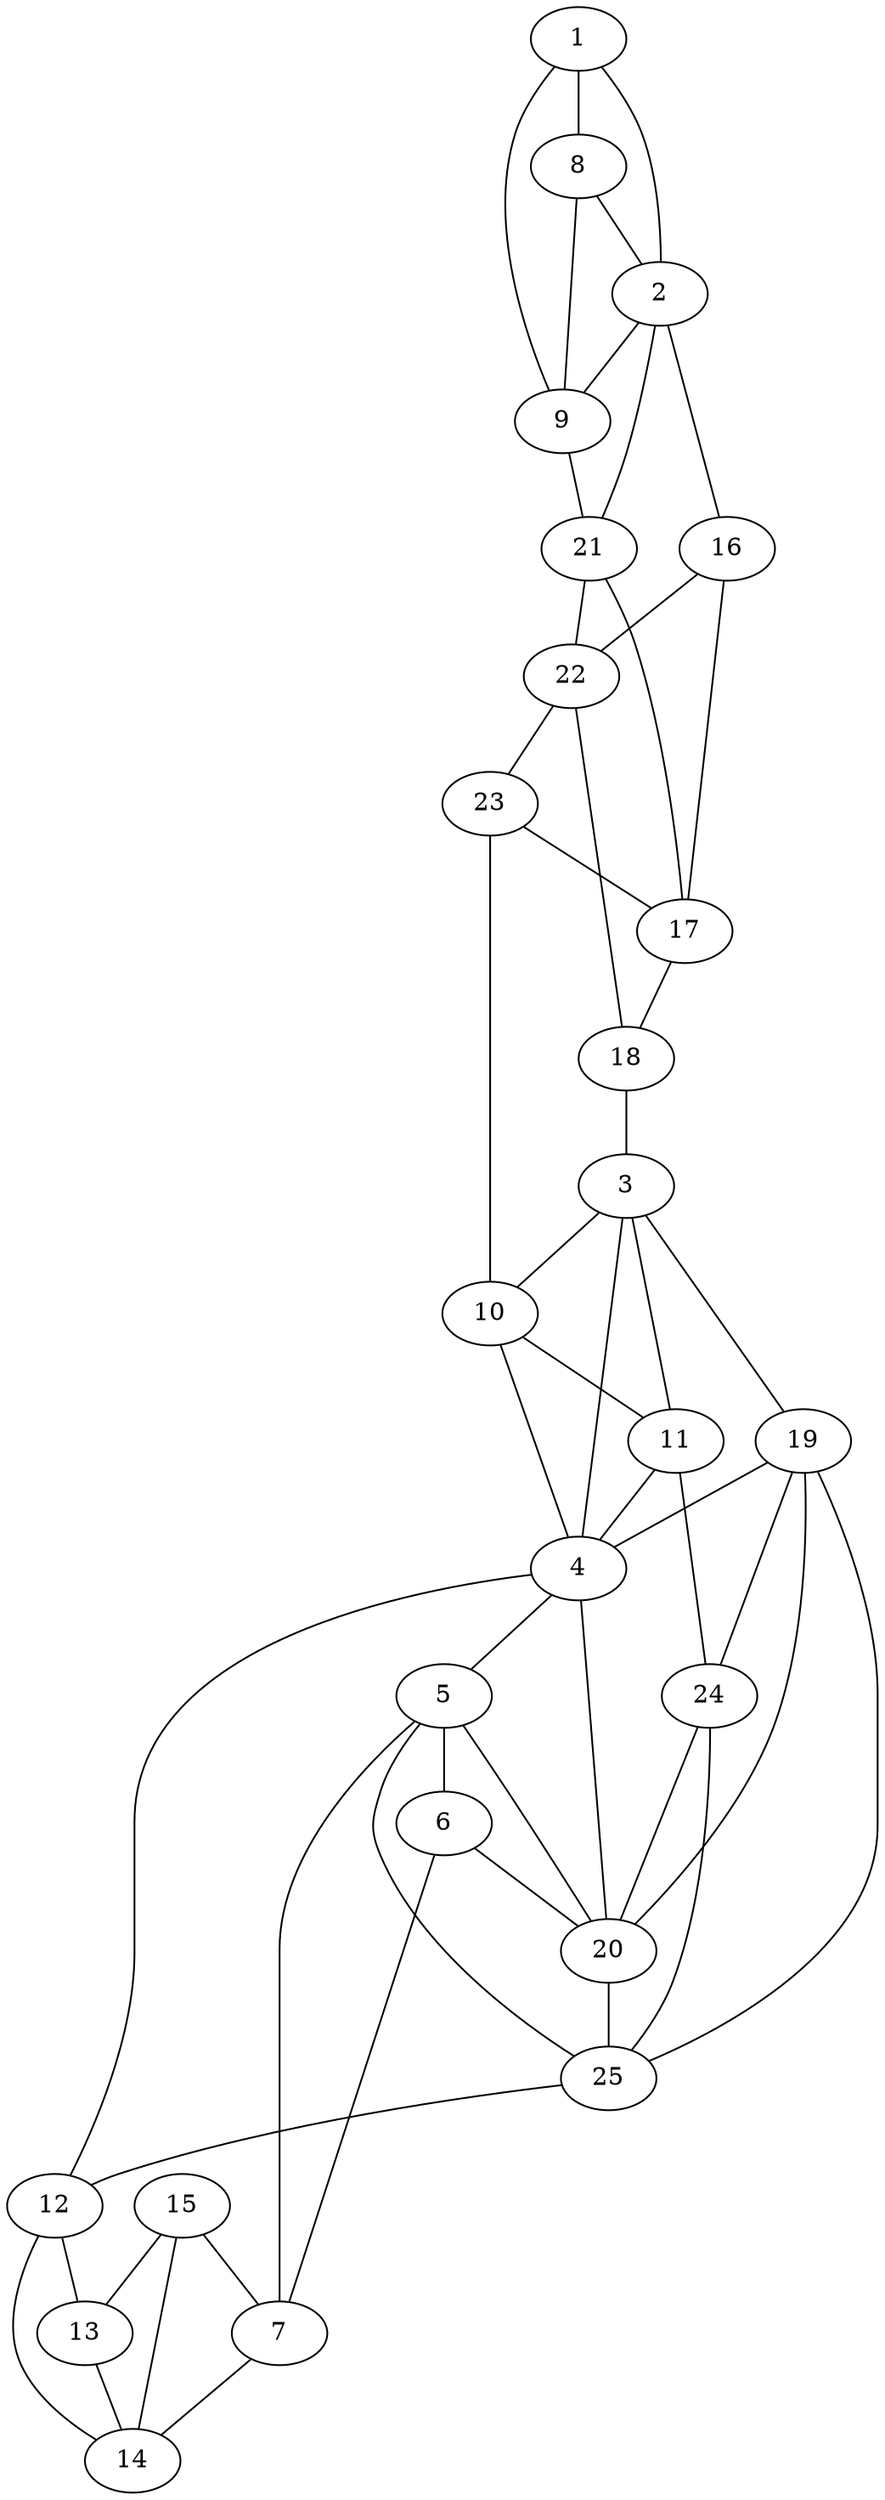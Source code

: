 graph pdb1az3 {
	1	 [aaLength=6,
		sequence=RSDLIN,
		type=0];
	2	 [aaLength=17,
		sequence=FELFSRPIINKIAEKHG,
		type=0];
	1 -- 2	 [distance0="41.70657",
		frequency=1,
		type0=1];
	8	 [aaLength=10,
		sequence=RSDLINALYD,
		type=0];
	1 -- 8	 [distance0="48.48735",
		frequency=1,
		type0=2];
	9	 [aaLength=21,
		sequence=LSTIFELFSRPIINKIAEKHG,
		type=0];
	1 -- 9	 [distance0="52.16637",
		frequency=1,
		type0=3];
	2 -- 9	 [distance0="28.71597",
		frequency=1,
		type0=1];
	21	 [aaLength=4,
		sequence=IVEE,
		type=1];
	2 -- 21	 [distance0="49.5079",
		frequency=1,
		type0=3];
	16	 [aaLength=4,
		sequence=VEEP,
		type=1];
	2 -- 16	 [distance0="2.0",
		frequency=1,
		type0=4];
	3	 [aaLength=3,
		sequence=DQY,
		type=0];
	4	 [aaLength=6,
		sequence=NELNEI,
		type=0];
	3 -- 4	 [distance0="30.69696",
		frequency=1,
		type0=1];
	10	 [aaLength=4,
		sequence=IRNN,
		type=0];
	3 -- 10	 [distance0="39.96722",
		frequency=1,
		type0=2];
	19	 [aaLength=12,
		sequence=IAHWIIGYVYTR,
		type=1];
	3 -- 19	 [distance0="42.6557",
		distance1="0.0",
		frequency=2,
		type0=3,
		type1=5];
	5	 [aaLength=4,
		sequence=WVIA,
		type=0];
	4 -- 5	 [distance0="26.7667",
		frequency=1,
		type0=1];
	12	 [aaLength=3,
		sequence=VIA,
		type=0];
	4 -- 12	 [distance0="36.7963",
		frequency=1,
		type0=3];
	20	 [aaLength=6,
		sequence=VFLQDK,
		type=1];
	4 -- 20	 [distance0="8.0",
		frequency=1,
		type0=4];
	6	 [aaLength=6,
		sequence=KDFVEG,
		type=0];
	5 -- 6	 [distance0="24.14577",
		distance1="19.0",
		frequency=2,
		type0=1,
		type1=4];
	7	 [aaLength=7,
		sequence=DEFLDYW,
		type=0];
	6 -- 7	 [distance0="14.09984",
		distance1="7.0",
		frequency=2,
		type0=1,
		type1=4];
	6 -- 20	 [distance0="39.04554",
		frequency=1,
		type0=3];
	7 -- 5	 [distance0="36.15631",
		frequency=1,
		type0=2];
	14	 [aaLength=9,
		sequence=DEFLDYWRN,
		type=0];
	7 -- 14	 [distance0="44.66208",
		frequency=1,
		type0=3];
	8 -- 2	 [distance0="55.25571",
		frequency=1,
		type0=3];
	8 -- 9	 [distance0="37.92053",
		distance1="26.0",
		frequency=2,
		type0=1,
		type1=4];
	9 -- 21	 [distance0="1.0",
		frequency=1,
		type0=4];
	10 -- 4	 [distance0="47.55065",
		frequency=1,
		type0=3];
	11	 [aaLength=3,
		sequence=DQY,
		type=0];
	10 -- 11	 [distance0="13.77708",
		distance1="8.0",
		frequency=2,
		type0=1,
		type1=4];
	11 -- 3	 [distance0="44.31488",
		frequency=1,
		type0=3];
	11 -- 4	 [distance0="42.58528",
		frequency=1,
		type0=2];
	24	 [aaLength=12,
		sequence=IAHWIIGYVYTR,
		type=1];
	11 -- 24	 [distance0="0.0",
		frequency=1,
		type0=5];
	13	 [aaLength=5,
		sequence=KDFVE,
		type=0];
	12 -- 13	 [distance0="24.17424",
		distance1="19.0",
		frequency=2,
		type0=1,
		type1=4];
	12 -- 14	 [distance0="36.0678",
		frequency=1,
		type0=2];
	13 -- 14	 [distance0="22.67146",
		distance1="8.0",
		frequency=2,
		type0=1,
		type1=4];
	15	 [aaLength=7,
		sequence=SEYRNWI,
		type=0];
	15 -- 7	 [distance0="54.49567",
		frequency=1,
		type0=3];
	15 -- 13	 [distance0="39.03352",
		frequency=1,
		type0=2];
	15 -- 14	 [distance0="25.10627",
		frequency=1,
		type0=1];
	17	 [aaLength=4,
		sequence=TLYK,
		type=1];
	16 -- 17	 [distance0="13.0",
		distance1="9.0",
		frequency=2,
		type0=2,
		type1=4];
	22	 [aaLength=5,
		sequence=TLYKP,
		type=1];
	16 -- 22	 [distance0="13.0",
		frequency=1,
		type0=3];
	18	 [aaLength=11,
		sequence=IAIDIKTTYTN,
		type=1];
	17 -- 18	 [distance0="11.0",
		distance1="7.0",
		frequency=2,
		type0=2,
		type1=4];
	18 -- 3	 [distance0="28.0",
		frequency=1,
		type0=4];
	19 -- 4	 [distance0="13.0",
		frequency=1,
		type0=4];
	19 -- 20	 [distance0="39.0",
		frequency=1,
		type0=3];
	19 -- 24	 [distance0="0.0",
		frequency=1,
		type0=1];
	25	 [aaLength=7,
		sequence=KVFLQDK,
		type=1];
	19 -- 25	 [distance0="38.0",
		frequency=1,
		type0=2];
	20 -- 5	 [distance0="33.34281",
		distance1="0.0",
		frequency=2,
		type0=2,
		type1=5];
	20 -- 25	 [distance0="1.0",
		frequency=1,
		type0=1];
	21 -- 17	 [distance0="14.0",
		frequency=1,
		type0=2];
	21 -- 22	 [distance0="14.0",
		distance1="10.0",
		frequency=2,
		type0=3,
		type1=4];
	22 -- 18	 [distance0="11.0",
		frequency=1,
		type0=2];
	23	 [aaLength=11,
		sequence=IAIDIKTTYTN,
		type=1];
	22 -- 23	 [distance0="11.0",
		distance1="6.0",
		frequency=2,
		type0=3,
		type1=4];
	23 -- 17	 [distance0="11.0",
		frequency=1,
		type0=2];
	23 -- 10	 [distance0="16.0",
		frequency=1,
		type0=4];
	24 -- 20	 [distance0="39.0",
		frequency=1,
		type0=3];
	24 -- 25	 [distance0="38.0",
		distance1="26.0",
		frequency=2,
		type0=2,
		type1=4];
	25 -- 5	 [distance0="33.53719",
		frequency=1,
		type0=2];
	25 -- 12	 [distance0="1.0",
		frequency=1,
		type0=4];
}
